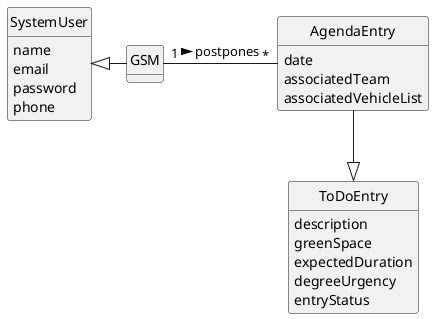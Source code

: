 \@startuml
skinparam monochrome true
skinparam packageStyle rectangle
skinparam shadowing false



skinparam classAttributeIconSize 0

hide circle
hide methods


class SystemUser {
    name
    email
    password
    phone

}
class GSM {

}

class AgendaEntry {
    date
    associatedTeam
    associatedVehicleList
}


class ToDoEntry{
    description
         greenSpace
         expectedDuration
         degreeUrgency
         entryStatus
}


GSM "1" - "*" AgendaEntry : postpones >
SystemUser <|- GSM
AgendaEntry --|> ToDoEntry


@enduml